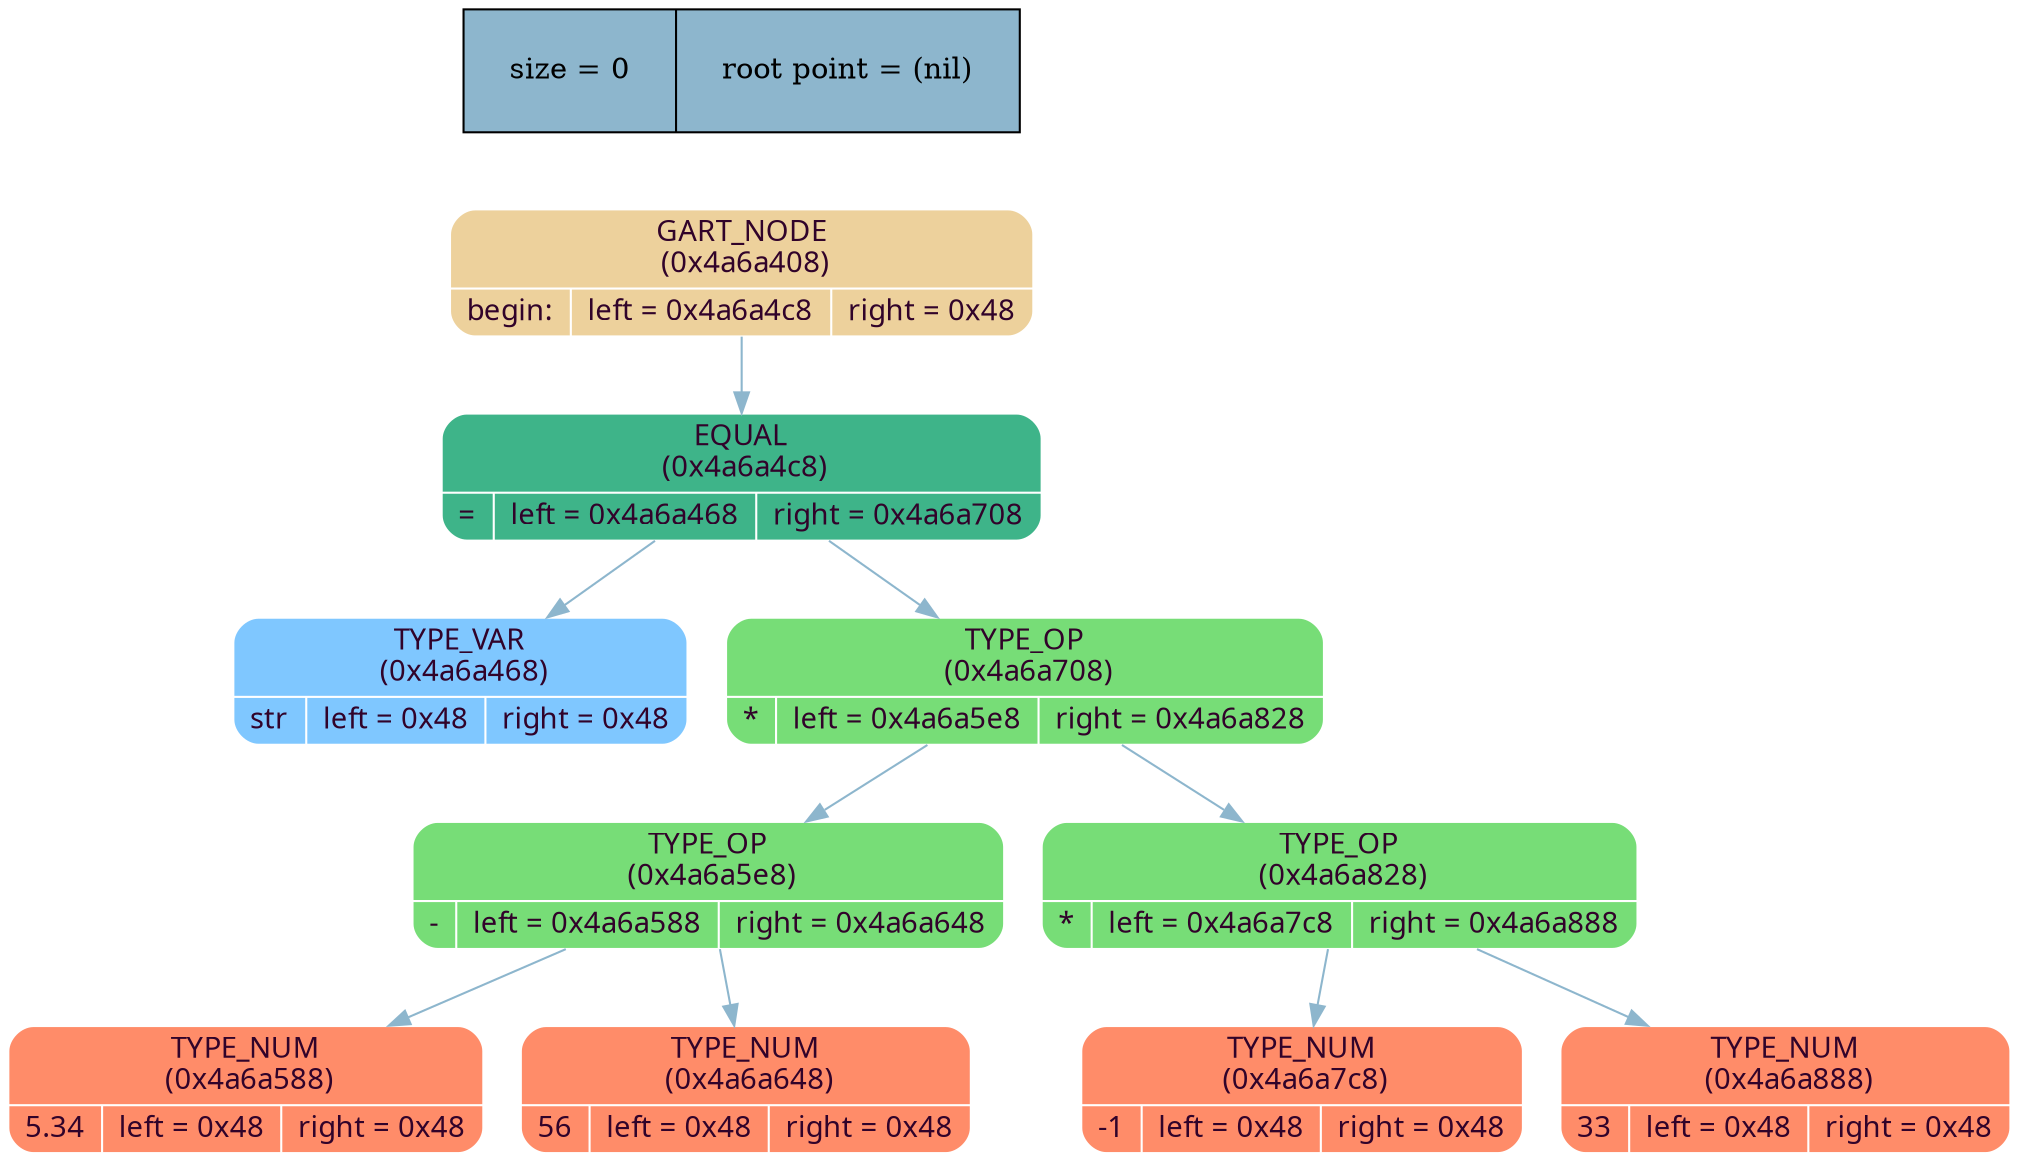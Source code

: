 digraph   
{
rankdir = ""
splines = "true"

node_stat [margin = "0.3*0.3", style = "filled", shape = "record", fillcolor = "#8DB6CD" label = " size = 0 | root point = (nil)"]
{rank = source; node_stat}

node0x4a6a408 [shape = "Mrecord", fillcolor = "#EDD19C", style = "filled", fontcolor = "#31032A", fontname = "Calibri", color = "white", label = "{GART_NODE\n (0x4a6a408)| {begin: |left = 0x4a6a4c8 |right = 0x48}}"]
node0x4a6a408 -> node0x4a6a4c8 [color = "#8DB6CD", style = "", constraint = true, fillcolor = "#8DB6CD",   fontcolor = "", fontname = "Calibri", label = ""];
node0x4a6a4c8 [shape = "Mrecord", fillcolor = "#3EB489", style = "filled", fontcolor = "#31032A", fontname = "Calibri", color = "white", label = "{EQUAL\n (0x4a6a4c8)| {= |left = 0x4a6a468 |right = 0x4a6a708}}"]
node0x4a6a4c8 -> node0x4a6a468 [color = "#8DB6CD", style = "", constraint = true, fillcolor = "#8DB6CD",   fontcolor = "", fontname = "Calibri", label = ""];
node0x4a6a468 [shape = "Mrecord", fillcolor = "#7FC7FF", style = "filled", fontcolor = "#31032A", fontname = "Calibri", color = "white", label = "{TYPE_VAR\n (0x4a6a468)| {str |left = 0x48 |right = 0x48}}"]
node0x4a6a4c8 -> node0x4a6a708 [color = "#8DB6CD", style = "", constraint = true, fillcolor = "#8DB6CD",   fontcolor = "", fontname = "Calibri", label = ""];
node0x4a6a708 [shape = "Mrecord", fillcolor = "#77DD77", style = "filled", fontcolor = "#31032A", fontname = "Calibri", color = "white", label = "{TYPE_OP\n (0x4a6a708)| {* |left = 0x4a6a5e8 |right = 0x4a6a828}}"]
node0x4a6a708 -> node0x4a6a5e8 [color = "#8DB6CD", style = "", constraint = true, fillcolor = "#8DB6CD",   fontcolor = "", fontname = "Calibri", label = ""];
node0x4a6a5e8 [shape = "Mrecord", fillcolor = "#77DD77", style = "filled", fontcolor = "#31032A", fontname = "Calibri", color = "white", label = "{TYPE_OP\n (0x4a6a5e8)| {- |left = 0x4a6a588 |right = 0x4a6a648}}"]
node0x4a6a5e8 -> node0x4a6a588 [color = "#8DB6CD", style = "", constraint = true, fillcolor = "#8DB6CD",   fontcolor = "", fontname = "Calibri", label = ""];
node0x4a6a588 [shape = "Mrecord", fillcolor = "#FF8C69", style = "filled", fontcolor = "#31032A", fontname = "Calibri", color = "white", label = "{TYPE_NUM\n (0x4a6a588)| {5.34 |left = 0x48 |right = 0x48}}"]
node0x4a6a5e8 -> node0x4a6a648 [color = "#8DB6CD", style = "", constraint = true, fillcolor = "#8DB6CD",   fontcolor = "", fontname = "Calibri", label = ""];
node0x4a6a648 [shape = "Mrecord", fillcolor = "#FF8C69", style = "filled", fontcolor = "#31032A", fontname = "Calibri", color = "white", label = "{TYPE_NUM\n (0x4a6a648)| {56 |left = 0x48 |right = 0x48}}"]
node0x4a6a708 -> node0x4a6a828 [color = "#8DB6CD", style = "", constraint = true, fillcolor = "#8DB6CD",   fontcolor = "", fontname = "Calibri", label = ""];
node0x4a6a828 [shape = "Mrecord", fillcolor = "#77DD77", style = "filled", fontcolor = "#31032A", fontname = "Calibri", color = "white", label = "{TYPE_OP\n (0x4a6a828)| {* |left = 0x4a6a7c8 |right = 0x4a6a888}}"]
node0x4a6a828 -> node0x4a6a7c8 [color = "#8DB6CD", style = "", constraint = true, fillcolor = "#8DB6CD",   fontcolor = "", fontname = "Calibri", label = ""];
node0x4a6a7c8 [shape = "Mrecord", fillcolor = "#FF8C69", style = "filled", fontcolor = "#31032A", fontname = "Calibri", color = "white", label = "{TYPE_NUM\n (0x4a6a7c8)| {-1 |left = 0x48 |right = 0x48}}"]
node0x4a6a828 -> node0x4a6a888 [color = "#8DB6CD", style = "", constraint = true, fillcolor = "#8DB6CD",   fontcolor = "", fontname = "Calibri", label = ""];
node0x4a6a888 [shape = "Mrecord", fillcolor = "#FF8C69", style = "filled", fontcolor = "#31032A", fontname = "Calibri", color = "white", label = "{TYPE_NUM\n (0x4a6a888)| {33 |left = 0x48 |right = 0x48}}"]
}
